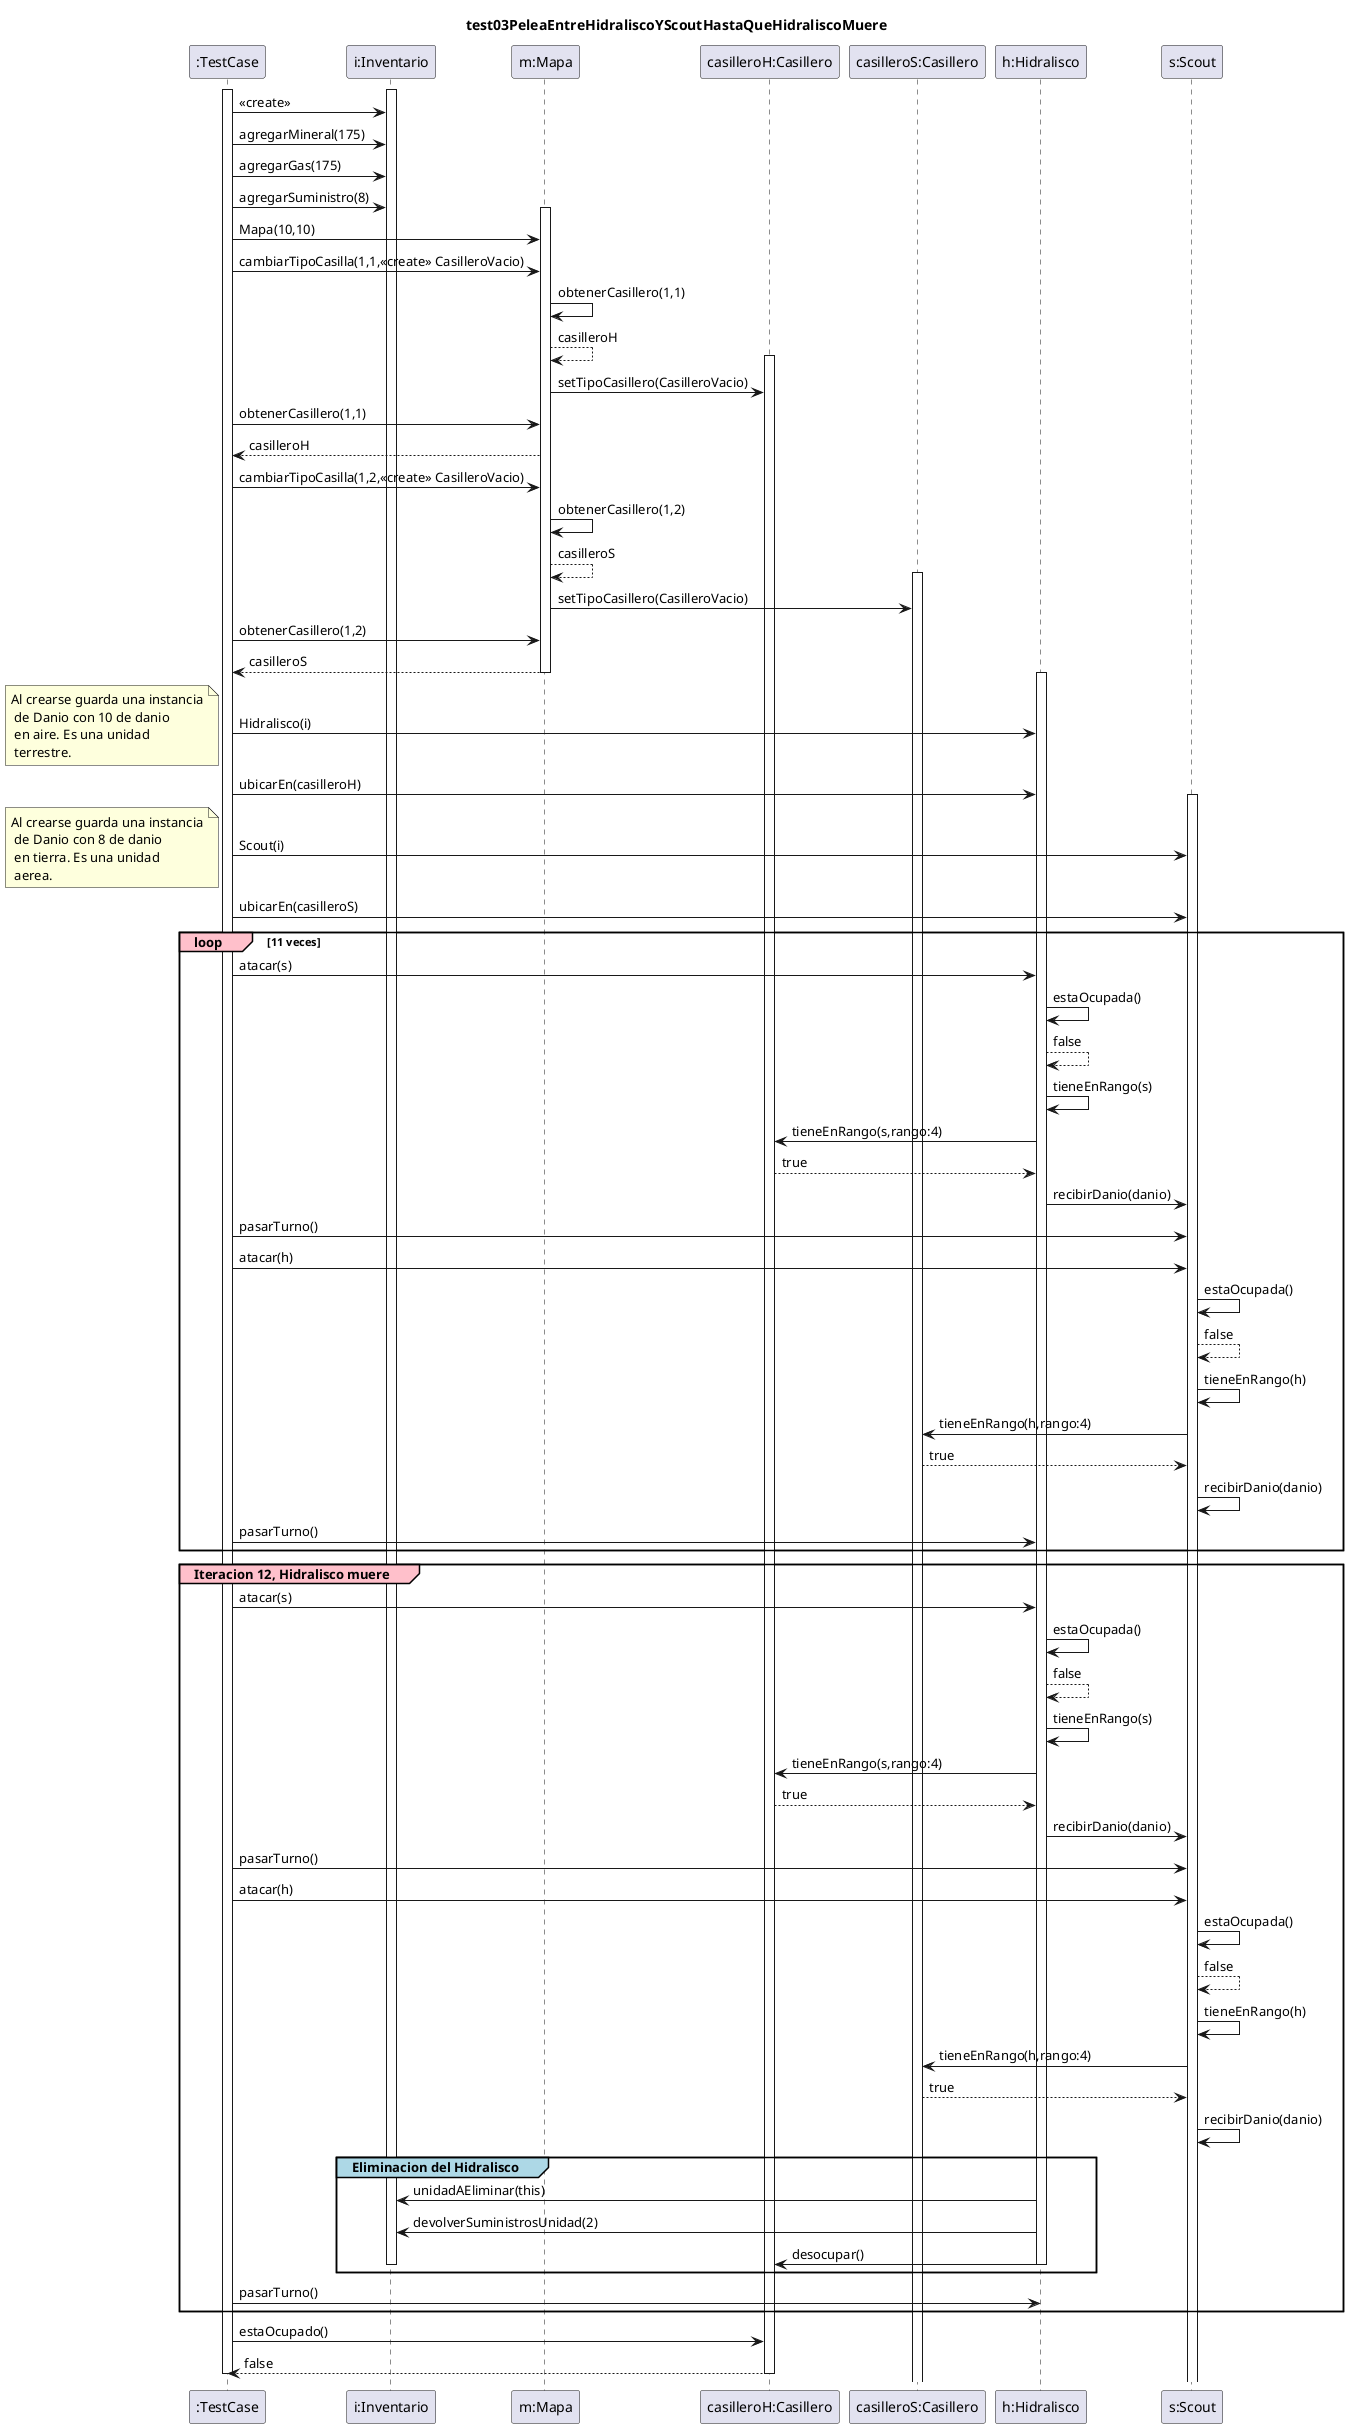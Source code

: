 @startuml
title test03PeleaEntreHidraliscoYScoutHastaQueHidraliscoMuere

activate ":TestCase"
activate "i:Inventario"
":TestCase" -> "i:Inventario": <<create>>
":TestCase" -> "i:Inventario": agregarMineral(175)
":TestCase" -> "i:Inventario": agregarGas(175)
":TestCase" -> "i:Inventario": agregarSuministro(8)

activate "m:Mapa"
":TestCase" -> "m:Mapa": Mapa(10,10)

":TestCase" -> "m:Mapa": cambiarTipoCasilla(1,1,<<create>> CasilleroVacio)
"m:Mapa" -> "m:Mapa": obtenerCasillero(1,1)
"m:Mapa" --> "m:Mapa": casilleroH
activate "casilleroH:Casillero"
"m:Mapa" -> "casilleroH:Casillero": setTipoCasillero(CasilleroVacio)
":TestCase" -> "m:Mapa": obtenerCasillero(1,1)
"m:Mapa" --> ":TestCase": casilleroH

":TestCase" -> "m:Mapa": cambiarTipoCasilla(1,2,<<create>> CasilleroVacio)
"m:Mapa" -> "m:Mapa": obtenerCasillero(1,2)
"m:Mapa" --> "m:Mapa": casilleroS
activate "casilleroS:Casillero"
"m:Mapa" -> "casilleroS:Casillero": setTipoCasillero(CasilleroVacio)
":TestCase" -> "m:Mapa": obtenerCasillero(1,2)
"m:Mapa" --> ":TestCase": casilleroS
deactivate "m:Mapa"

activate "h:Hidralisco"
":TestCase" -> "h:Hidralisco": Hidralisco(i)
note left: Al crearse guarda una instancia\n de Danio con 10 de danio\n en aire. Es una unidad\n terrestre.
":TestCase" -> "h:Hidralisco": ubicarEn(casilleroH)

activate "s:Scout"
":TestCase" -> "s:Scout": Scout(i)
note left: Al crearse guarda una instancia\n de Danio con 8 de danio\n en tierra. Es una unidad\n aerea.
":TestCase" -> "s:Scout": ubicarEn(casilleroS)

loop#Pink 11 veces

":TestCase" -> "h:Hidralisco": atacar(s)
"h:Hidralisco" -> "h:Hidralisco": estaOcupada()
"h:Hidralisco" --> "h:Hidralisco": false
"h:Hidralisco" -> "h:Hidralisco": tieneEnRango(s)
"h:Hidralisco" -> "casilleroH:Casillero": tieneEnRango(s,rango:4)
"casilleroH:Casillero" --> "h:Hidralisco": true
"h:Hidralisco" -> "s:Scout": recibirDanio(danio)

":TestCase" -> "s:Scout": pasarTurno()

":TestCase" -> "s:Scout": atacar(h)
"s:Scout" -> "s:Scout": estaOcupada()
"s:Scout" --> "s:Scout": false
"s:Scout" -> "s:Scout": tieneEnRango(h)
"s:Scout" -> "casilleroS:Casillero": tieneEnRango(h,rango:4)
"casilleroS:Casillero" --> "s:Scout": true
"s:Scout" -> "s:Scout": recibirDanio(danio)

":TestCase" -> "h:Hidralisco": pasarTurno()
end

group#Pink Iteracion 12, Hidralisco muere

":TestCase" -> "h:Hidralisco": atacar(s)
"h:Hidralisco" -> "h:Hidralisco": estaOcupada()
"h:Hidralisco" --> "h:Hidralisco": false
"h:Hidralisco" -> "h:Hidralisco": tieneEnRango(s)
"h:Hidralisco" -> "casilleroH:Casillero": tieneEnRango(s,rango:4)
"casilleroH:Casillero" --> "h:Hidralisco": true
"h:Hidralisco" -> "s:Scout": recibirDanio(danio)

":TestCase" -> "s:Scout": pasarTurno()

":TestCase" -> "s:Scout": atacar(h)
"s:Scout" -> "s:Scout": estaOcupada()
"s:Scout" --> "s:Scout": false
"s:Scout" -> "s:Scout": tieneEnRango(h)
"s:Scout" -> "casilleroS:Casillero": tieneEnRango(h,rango:4)
"casilleroS:Casillero" --> "s:Scout": true
"s:Scout" -> "s:Scout": recibirDanio(danio)

group#LightBlue Eliminacion del Hidralisco

"h:Hidralisco" -> "i:Inventario": unidadAEliminar(this)
"h:Hidralisco" -> "i:Inventario": devolverSuministrosUnidad(2)
"h:Hidralisco" -> "casilleroH:Casillero": desocupar()

deactivate "h:Hidralisco"
deactivate "i:Inventario"
end

":TestCase" -> "h:Hidralisco": pasarTurno()

end

deactivate "h:Hidralisco"

":TestCase" -> "casilleroH:Casillero": estaOcupado()
"casilleroH:Casillero" --> ":TestCase": false

deactivate "casilleroH:Casillero"
deactivate ":TestCase"
@enduml